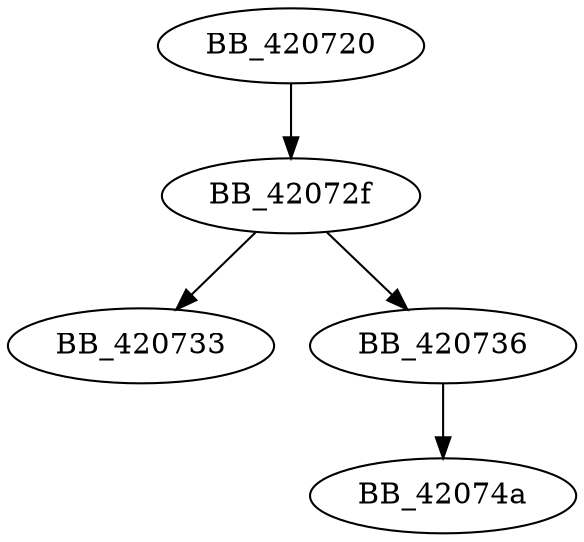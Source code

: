 DiGraph __invalid_parameter{
BB_420720->BB_42072f
BB_42072f->BB_420733
BB_42072f->BB_420736
BB_420736->BB_42074a
}
